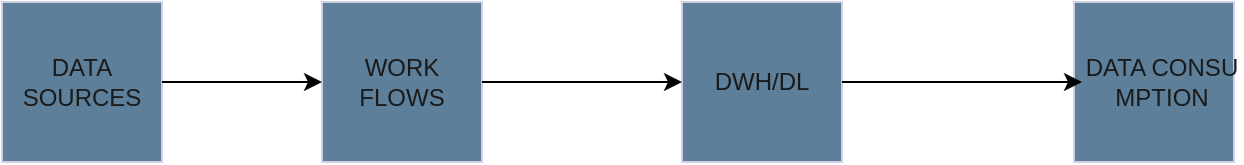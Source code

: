 <mxfile version="24.4.9" type="github">
  <diagram name="Page-1" id="OvN0lvTQjg8fujcEbBTU">
    <mxGraphModel dx="1362" dy="714" grid="1" gridSize="10" guides="1" tooltips="1" connect="1" arrows="1" fold="1" page="1" pageScale="1" pageWidth="850" pageHeight="1100" math="0" shadow="0">
      <root>
        <mxCell id="0" />
        <mxCell id="1" parent="0" />
        <mxCell id="pMim5MdkgwF4zHLk7Q4V-2" value="" style="whiteSpace=wrap;html=1;aspect=fixed;labelBackgroundColor=none;fillColor=#5D7F99;strokeColor=#D0CEE2;fontColor=#1A1A1A;" parent="1" vertex="1">
          <mxGeometry x="260" y="240" width="80" height="80" as="geometry" />
        </mxCell>
        <mxCell id="pMim5MdkgwF4zHLk7Q4V-4" value="" style="whiteSpace=wrap;html=1;aspect=fixed;labelBackgroundColor=none;fillColor=#5D7F99;strokeColor=#D0CEE2;fontColor=#1A1A1A;" parent="1" vertex="1">
          <mxGeometry x="440" y="240" width="80" height="80" as="geometry" />
        </mxCell>
        <mxCell id="pMim5MdkgwF4zHLk7Q4V-14" value="WORK&lt;div&gt;FLOWS&lt;/div&gt;" style="text;html=1;align=center;verticalAlign=middle;whiteSpace=wrap;rounded=0;labelBackgroundColor=none;fontColor=#1A1A1A;" parent="1" vertex="1">
          <mxGeometry x="270" y="265" width="60" height="30" as="geometry" />
        </mxCell>
        <mxCell id="pMim5MdkgwF4zHLk7Q4V-16" value="DWH/DL" style="text;html=1;align=center;verticalAlign=middle;whiteSpace=wrap;rounded=0;labelBackgroundColor=none;fontColor=#1A1A1A;" parent="1" vertex="1">
          <mxGeometry x="450" y="265" width="60" height="30" as="geometry" />
        </mxCell>
        <mxCell id="cU8PGIFgl6DD9PeomEdx-1" value="" style="whiteSpace=wrap;html=1;aspect=fixed;labelBackgroundColor=none;fillColor=#5D7F99;strokeColor=#D0CEE2;fontColor=#1A1A1A;" vertex="1" parent="1">
          <mxGeometry x="100" y="240" width="80" height="80" as="geometry" />
        </mxCell>
        <mxCell id="cU8PGIFgl6DD9PeomEdx-2" value="DATA&lt;div&gt;SOURCES&lt;/div&gt;" style="text;html=1;align=center;verticalAlign=middle;whiteSpace=wrap;rounded=0;labelBackgroundColor=none;fontColor=#1A1A1A;" vertex="1" parent="1">
          <mxGeometry x="110" y="265" width="60" height="30" as="geometry" />
        </mxCell>
        <mxCell id="cU8PGIFgl6DD9PeomEdx-3" value="" style="whiteSpace=wrap;html=1;aspect=fixed;labelBackgroundColor=none;fillColor=#5D7F99;strokeColor=#D0CEE2;fontColor=#1A1A1A;" vertex="1" parent="1">
          <mxGeometry x="636" y="240" width="80" height="80" as="geometry" />
        </mxCell>
        <mxCell id="cU8PGIFgl6DD9PeomEdx-4" value="DATA CONSU&lt;div&gt;MPTION&lt;/div&gt;" style="text;html=1;align=center;verticalAlign=middle;whiteSpace=wrap;rounded=0;labelBackgroundColor=none;fontColor=#1A1A1A;" vertex="1" parent="1">
          <mxGeometry x="640" y="265" width="80" height="30" as="geometry" />
        </mxCell>
        <mxCell id="cU8PGIFgl6DD9PeomEdx-6" value="" style="endArrow=classic;html=1;rounded=0;entryX=0;entryY=0.5;entryDx=0;entryDy=0;" edge="1" parent="1" target="pMim5MdkgwF4zHLk7Q4V-2">
          <mxGeometry width="50" height="50" relative="1" as="geometry">
            <mxPoint x="180" y="280" as="sourcePoint" />
            <mxPoint x="230" y="230" as="targetPoint" />
          </mxGeometry>
        </mxCell>
        <mxCell id="cU8PGIFgl6DD9PeomEdx-7" value="" style="endArrow=classic;html=1;rounded=0;entryX=0;entryY=0.5;entryDx=0;entryDy=0;" edge="1" parent="1" target="pMim5MdkgwF4zHLk7Q4V-4">
          <mxGeometry width="50" height="50" relative="1" as="geometry">
            <mxPoint x="340" y="280" as="sourcePoint" />
            <mxPoint x="390" y="230" as="targetPoint" />
          </mxGeometry>
        </mxCell>
        <mxCell id="cU8PGIFgl6DD9PeomEdx-8" value="" style="endArrow=classic;html=1;rounded=0;" edge="1" parent="1" target="cU8PGIFgl6DD9PeomEdx-4">
          <mxGeometry width="50" height="50" relative="1" as="geometry">
            <mxPoint x="520" y="280" as="sourcePoint" />
            <mxPoint x="570" y="230" as="targetPoint" />
          </mxGeometry>
        </mxCell>
      </root>
    </mxGraphModel>
  </diagram>
</mxfile>
